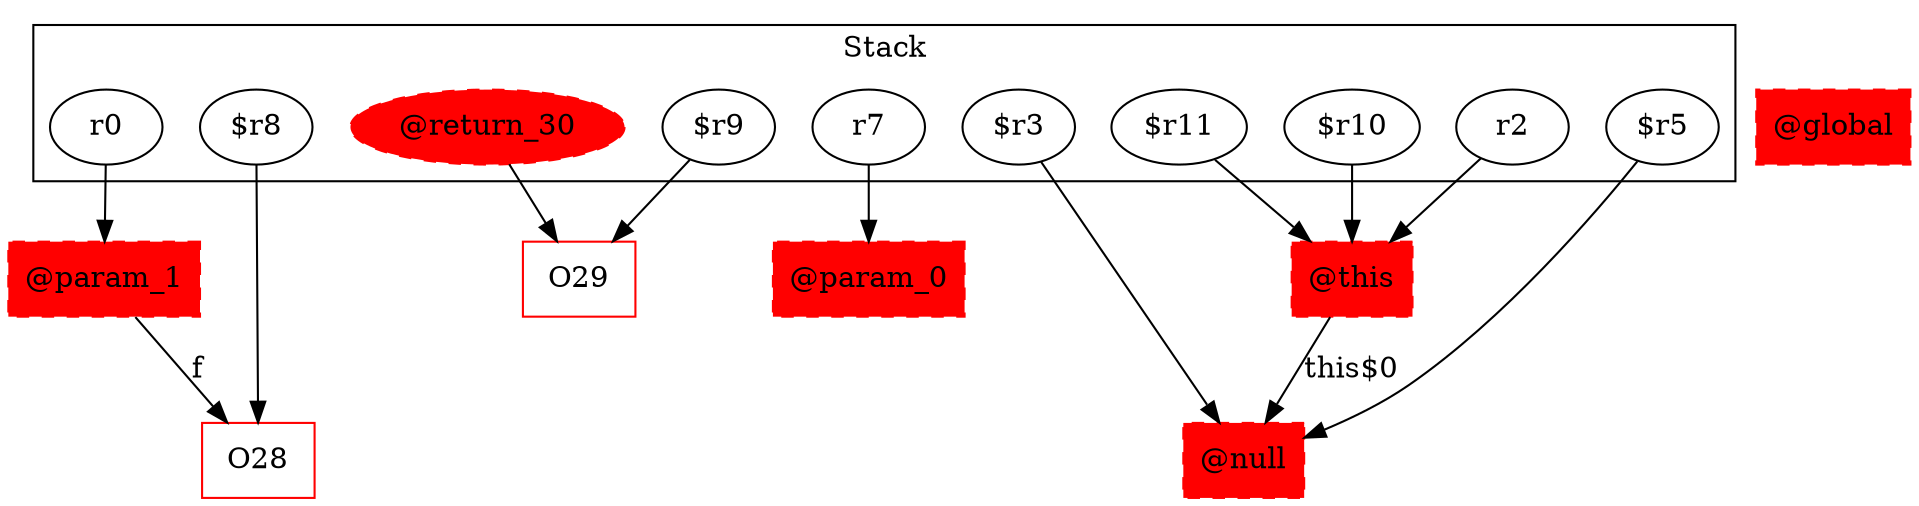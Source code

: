 digraph sample {
  rankDir="LR";
  subgraph cluster_0 {
    label="Stack"
    "r2"; "r0"; "$r11"; "$r10"; "$r9"; "@return_30"; "r7"; "$r8"; "$r5"; "$r3"; 
  }
  "r2" -> { "@this"[shape=box]};
  "r0" -> { "@param_1"[shape=box]};
  "$r11" -> { "@this"[shape=box]};
  "$r10" -> { "@this"[shape=box]};
  "$r9" -> { O29[shape=box]};
  "@return_30" -> { O29[shape=box]};
  "r7" -> { "@param_0"[shape=box]};
  "$r8" -> { O28[shape=box]};
  "$r5" -> { "@null"[shape=box]};
  "$r3" -> { "@null"[shape=box]};
  "@return_30"[style="filled,dashed"]; 
  "@null"[shape=box, style="filled,dashed"];
  "@global"[shape=box, style="filled,dashed"];
  "@this" -> "@null"[label="this$0", weight="0.2"]
  "@this"[shape=box, style="filled,dashed"];
  "@param_0"[shape=box, style="filled,dashed"];
  "@param_1" -> O28[label="f", weight="0.2"]
  "@param_1"[shape=box, style="filled,dashed"];
  "@null"[color="red"];
  O28[color="red"];
  O29[color="red"];
  "@return_30"[color="red"];
  "@global"[color="red"];
  "@this"[color="red"];
  "@param_0"[color="red"];
  "@param_1"[color="red"];
}
